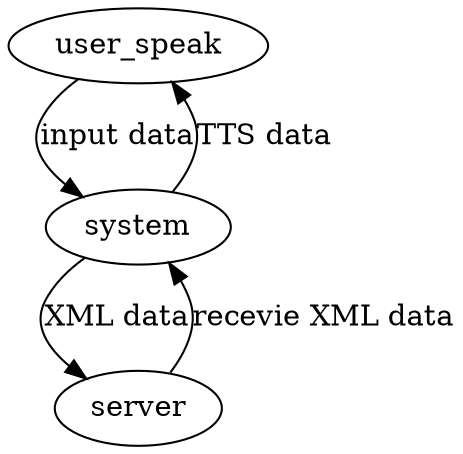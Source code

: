 digraph yewu_flow{
	user_speak -> system [label="input data"];
	
	system -> server [label="XML data"];
	server -> system [label="recevie XML data"];
	system -> user_speak [label="TTS data"]
	}
